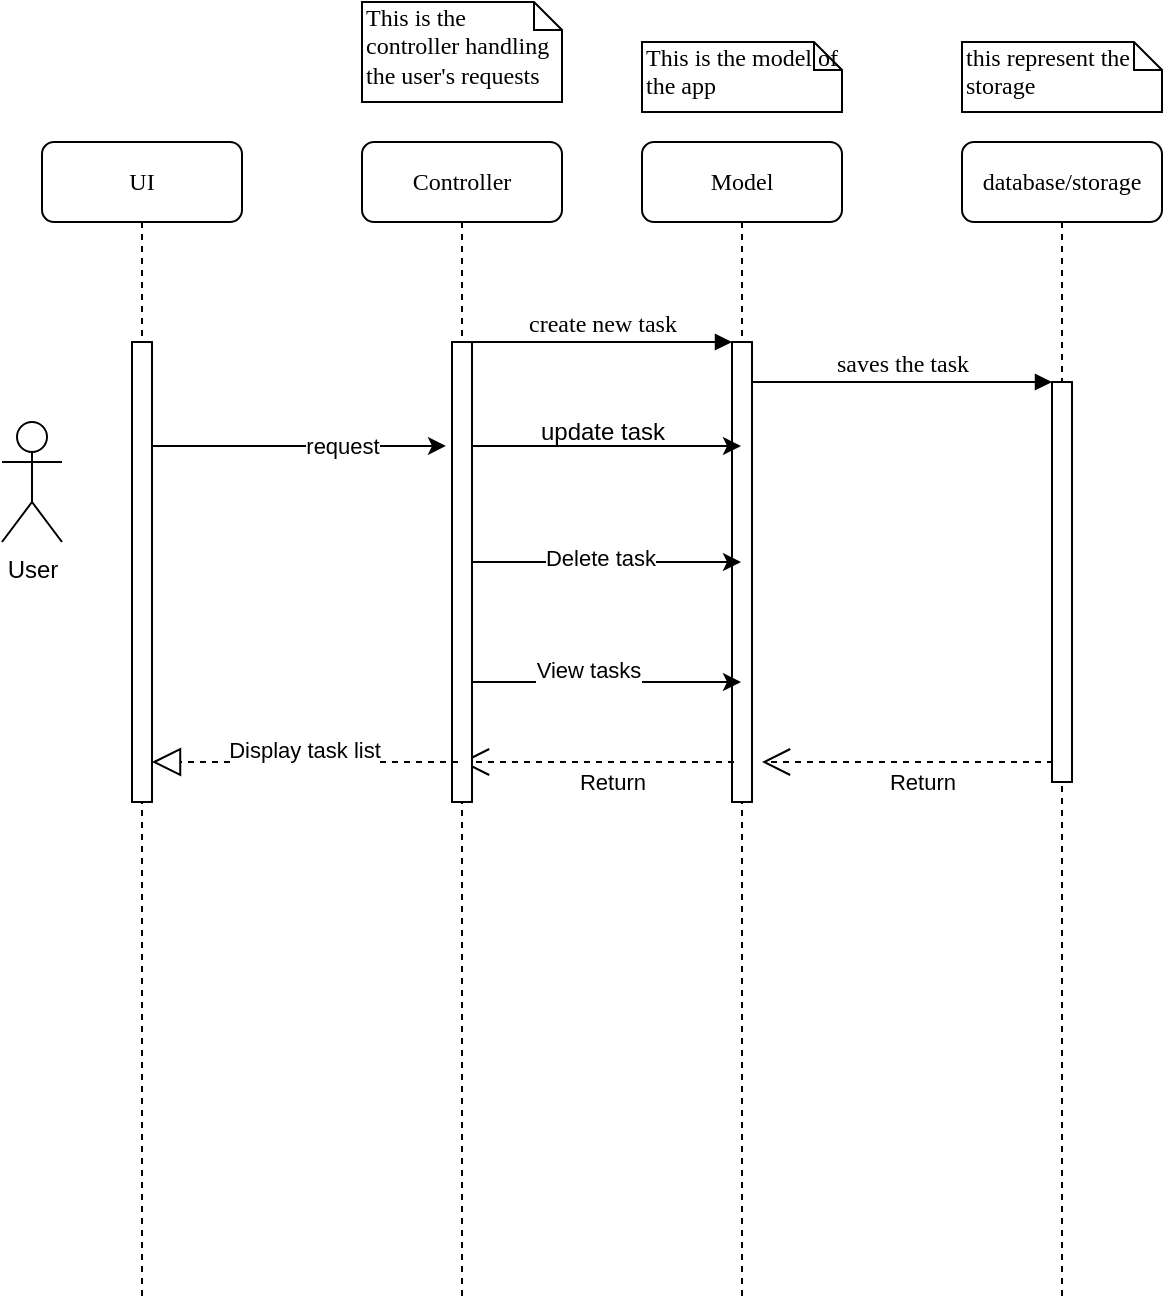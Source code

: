 <mxfile version="26.0.9">
  <diagram name="Page-1" id="13e1069c-82ec-6db2-03f1-153e76fe0fe0">
    <mxGraphModel dx="1114" dy="854" grid="1" gridSize="10" guides="1" tooltips="1" connect="1" arrows="1" fold="1" page="1" pageScale="1" pageWidth="1100" pageHeight="850" background="none" math="0" shadow="0">
      <root>
        <mxCell id="0" />
        <mxCell id="1" parent="0" />
        <mxCell id="7baba1c4bc27f4b0-2" value="Model" style="shape=umlLifeline;perimeter=lifelinePerimeter;whiteSpace=wrap;html=1;container=1;collapsible=0;recursiveResize=0;outlineConnect=0;rounded=1;shadow=0;comic=0;labelBackgroundColor=none;strokeWidth=1;fontFamily=Verdana;fontSize=12;align=center;" parent="1" vertex="1">
          <mxGeometry x="340" y="80" width="100" height="580" as="geometry" />
        </mxCell>
        <mxCell id="7baba1c4bc27f4b0-10" value="" style="html=1;points=[];perimeter=orthogonalPerimeter;rounded=0;shadow=0;comic=0;labelBackgroundColor=none;strokeWidth=1;fontFamily=Verdana;fontSize=12;align=center;" parent="7baba1c4bc27f4b0-2" vertex="1">
          <mxGeometry x="45" y="100" width="10" height="230" as="geometry" />
        </mxCell>
        <mxCell id="1FN-QkUEzXA9W9xXSMqM-22" value="Return" style="endArrow=open;endSize=12;dashed=1;html=1;rounded=0;exitX=0.1;exitY=0.913;exitDx=0;exitDy=0;exitPerimeter=0;" edge="1" parent="7baba1c4bc27f4b0-2" source="7baba1c4bc27f4b0-10">
          <mxGeometry x="-0.1" y="10" width="160" relative="1" as="geometry">
            <mxPoint x="40" y="310" as="sourcePoint" />
            <mxPoint x="-90.5" y="310" as="targetPoint" />
            <mxPoint as="offset" />
          </mxGeometry>
        </mxCell>
        <mxCell id="7baba1c4bc27f4b0-3" value="database/storage" style="shape=umlLifeline;perimeter=lifelinePerimeter;whiteSpace=wrap;html=1;container=1;collapsible=0;recursiveResize=0;outlineConnect=0;rounded=1;shadow=0;comic=0;labelBackgroundColor=none;strokeWidth=1;fontFamily=Verdana;fontSize=12;align=center;" parent="1" vertex="1">
          <mxGeometry x="500" y="80" width="100" height="580" as="geometry" />
        </mxCell>
        <mxCell id="7baba1c4bc27f4b0-13" value="" style="html=1;points=[];perimeter=orthogonalPerimeter;rounded=0;shadow=0;comic=0;labelBackgroundColor=none;strokeWidth=1;fontFamily=Verdana;fontSize=12;align=center;" parent="7baba1c4bc27f4b0-3" vertex="1">
          <mxGeometry x="45" y="120" width="10" height="200" as="geometry" />
        </mxCell>
        <mxCell id="1FN-QkUEzXA9W9xXSMqM-3" value="Return" style="endArrow=open;endSize=12;dashed=1;html=1;rounded=0;" edge="1" parent="7baba1c4bc27f4b0-3">
          <mxGeometry x="-0.1" y="10" width="160" relative="1" as="geometry">
            <mxPoint x="45.5" y="310" as="sourcePoint" />
            <mxPoint x="-100" y="310" as="targetPoint" />
            <mxPoint as="offset" />
          </mxGeometry>
        </mxCell>
        <mxCell id="7baba1c4bc27f4b0-8" value="Controller" style="shape=umlLifeline;perimeter=lifelinePerimeter;whiteSpace=wrap;html=1;container=1;collapsible=0;recursiveResize=0;outlineConnect=0;rounded=1;shadow=0;comic=0;labelBackgroundColor=none;strokeWidth=1;fontFamily=Verdana;fontSize=12;align=center;" parent="1" vertex="1">
          <mxGeometry x="200" y="80" width="100" height="580" as="geometry" />
        </mxCell>
        <mxCell id="7baba1c4bc27f4b0-9" value="" style="html=1;points=[];perimeter=orthogonalPerimeter;rounded=0;shadow=0;comic=0;labelBackgroundColor=none;strokeWidth=1;fontFamily=Verdana;fontSize=12;align=center;" parent="7baba1c4bc27f4b0-8" vertex="1">
          <mxGeometry x="45" y="100" width="10" height="230" as="geometry" />
        </mxCell>
        <mxCell id="1FN-QkUEzXA9W9xXSMqM-5" value="" style="endArrow=classic;html=1;rounded=0;" edge="1" parent="7baba1c4bc27f4b0-8">
          <mxGeometry width="50" height="50" relative="1" as="geometry">
            <mxPoint x="55" y="152" as="sourcePoint" />
            <mxPoint x="189.5" y="152" as="targetPoint" />
          </mxGeometry>
        </mxCell>
        <mxCell id="1FN-QkUEzXA9W9xXSMqM-7" value="" style="endArrow=classic;html=1;rounded=0;" edge="1" parent="7baba1c4bc27f4b0-8">
          <mxGeometry width="50" height="50" relative="1" as="geometry">
            <mxPoint x="55" y="210" as="sourcePoint" />
            <mxPoint x="189.5" y="210" as="targetPoint" />
          </mxGeometry>
        </mxCell>
        <mxCell id="1FN-QkUEzXA9W9xXSMqM-8" value="Delete task" style="edgeLabel;html=1;align=center;verticalAlign=middle;resizable=0;points=[];" vertex="1" connectable="0" parent="1FN-QkUEzXA9W9xXSMqM-7">
          <mxGeometry x="-0.048" y="2" relative="1" as="geometry">
            <mxPoint as="offset" />
          </mxGeometry>
        </mxCell>
        <mxCell id="1FN-QkUEzXA9W9xXSMqM-11" value="" style="endArrow=classic;html=1;rounded=0;" edge="1" parent="7baba1c4bc27f4b0-8" target="7baba1c4bc27f4b0-2">
          <mxGeometry width="50" height="50" relative="1" as="geometry">
            <mxPoint x="55" y="270" as="sourcePoint" />
            <mxPoint x="105" y="220" as="targetPoint" />
          </mxGeometry>
        </mxCell>
        <mxCell id="1FN-QkUEzXA9W9xXSMqM-12" value="View tasks" style="edgeLabel;html=1;align=center;verticalAlign=middle;resizable=0;points=[];" vertex="1" connectable="0" parent="1FN-QkUEzXA9W9xXSMqM-11">
          <mxGeometry x="-0.138" y="6" relative="1" as="geometry">
            <mxPoint as="offset" />
          </mxGeometry>
        </mxCell>
        <mxCell id="7baba1c4bc27f4b0-11" value="create new task" style="html=1;verticalAlign=bottom;endArrow=block;entryX=0;entryY=0;labelBackgroundColor=none;fontFamily=Verdana;fontSize=12;edgeStyle=elbowEdgeStyle;elbow=vertical;" parent="1" source="7baba1c4bc27f4b0-9" target="7baba1c4bc27f4b0-10" edge="1">
          <mxGeometry relative="1" as="geometry">
            <mxPoint x="320" y="190" as="sourcePoint" />
          </mxGeometry>
        </mxCell>
        <mxCell id="7baba1c4bc27f4b0-14" value="saves the task" style="html=1;verticalAlign=bottom;endArrow=block;entryX=0;entryY=0;labelBackgroundColor=none;fontFamily=Verdana;fontSize=12;edgeStyle=elbowEdgeStyle;elbow=vertical;" parent="1" source="7baba1c4bc27f4b0-10" target="7baba1c4bc27f4b0-13" edge="1">
          <mxGeometry relative="1" as="geometry">
            <mxPoint x="470" y="200" as="sourcePoint" />
          </mxGeometry>
        </mxCell>
        <mxCell id="7baba1c4bc27f4b0-40" value="This is the controller handling the user&#39;s requests" style="shape=note;whiteSpace=wrap;html=1;size=14;verticalAlign=top;align=left;spacingTop=-6;rounded=0;shadow=0;comic=0;labelBackgroundColor=none;strokeWidth=1;fontFamily=Verdana;fontSize=12" parent="1" vertex="1">
          <mxGeometry x="200" y="10" width="100" height="50" as="geometry" />
        </mxCell>
        <mxCell id="7baba1c4bc27f4b0-41" value="This is the model of the app" style="shape=note;whiteSpace=wrap;html=1;size=14;verticalAlign=top;align=left;spacingTop=-6;rounded=0;shadow=0;comic=0;labelBackgroundColor=none;strokeWidth=1;fontFamily=Verdana;fontSize=12" parent="1" vertex="1">
          <mxGeometry x="340" y="30" width="100" height="35" as="geometry" />
        </mxCell>
        <mxCell id="7baba1c4bc27f4b0-42" value="this represent the storage" style="shape=note;whiteSpace=wrap;html=1;size=14;verticalAlign=top;align=left;spacingTop=-6;rounded=0;shadow=0;comic=0;labelBackgroundColor=none;strokeWidth=1;fontFamily=Verdana;fontSize=12" parent="1" vertex="1">
          <mxGeometry x="500" y="30" width="100" height="35" as="geometry" />
        </mxCell>
        <mxCell id="1FN-QkUEzXA9W9xXSMqM-2" value="User" style="shape=umlActor;verticalLabelPosition=bottom;verticalAlign=top;html=1;outlineConnect=0;" vertex="1" parent="1">
          <mxGeometry x="20" y="220" width="30" height="60" as="geometry" />
        </mxCell>
        <mxCell id="1FN-QkUEzXA9W9xXSMqM-6" value="update task" style="text;html=1;align=center;verticalAlign=middle;resizable=0;points=[];autosize=1;strokeColor=none;fillColor=none;" vertex="1" parent="1">
          <mxGeometry x="275" y="210" width="90" height="30" as="geometry" />
        </mxCell>
        <mxCell id="1FN-QkUEzXA9W9xXSMqM-14" value="UI" style="shape=umlLifeline;perimeter=lifelinePerimeter;whiteSpace=wrap;html=1;container=1;collapsible=0;recursiveResize=0;outlineConnect=0;rounded=1;shadow=0;comic=0;labelBackgroundColor=none;strokeWidth=1;fontFamily=Verdana;fontSize=12;align=center;" vertex="1" parent="1">
          <mxGeometry x="40" y="80" width="100" height="580" as="geometry" />
        </mxCell>
        <mxCell id="1FN-QkUEzXA9W9xXSMqM-15" value="" style="html=1;points=[];perimeter=orthogonalPerimeter;rounded=0;shadow=0;comic=0;labelBackgroundColor=none;strokeWidth=1;fontFamily=Verdana;fontSize=12;align=center;" vertex="1" parent="1FN-QkUEzXA9W9xXSMqM-14">
          <mxGeometry x="45" y="100" width="10" height="230" as="geometry" />
        </mxCell>
        <mxCell id="1FN-QkUEzXA9W9xXSMqM-16" value="" style="endArrow=classic;html=1;rounded=0;entryX=-0.3;entryY=0.226;entryDx=0;entryDy=0;entryPerimeter=0;" edge="1" parent="1FN-QkUEzXA9W9xXSMqM-14" target="7baba1c4bc27f4b0-9">
          <mxGeometry width="50" height="50" relative="1" as="geometry">
            <mxPoint x="55" y="152" as="sourcePoint" />
            <mxPoint x="189.5" y="152" as="targetPoint" />
          </mxGeometry>
        </mxCell>
        <mxCell id="1FN-QkUEzXA9W9xXSMqM-21" value="request" style="edgeLabel;html=1;align=center;verticalAlign=middle;resizable=0;points=[];" vertex="1" connectable="0" parent="1FN-QkUEzXA9W9xXSMqM-16">
          <mxGeometry x="0.287" relative="1" as="geometry">
            <mxPoint as="offset" />
          </mxGeometry>
        </mxCell>
        <mxCell id="1FN-QkUEzXA9W9xXSMqM-9" value="" style="endArrow=block;dashed=1;endFill=0;endSize=12;html=1;rounded=0;exitX=0.3;exitY=0.913;exitDx=0;exitDy=0;exitPerimeter=0;" edge="1" parent="1FN-QkUEzXA9W9xXSMqM-14" source="7baba1c4bc27f4b0-9">
          <mxGeometry width="160" relative="1" as="geometry">
            <mxPoint x="140" y="310" as="sourcePoint" />
            <mxPoint x="55" y="310" as="targetPoint" />
          </mxGeometry>
        </mxCell>
        <mxCell id="1FN-QkUEzXA9W9xXSMqM-10" value="Display task list" style="edgeLabel;html=1;align=center;verticalAlign=middle;resizable=0;points=[];" vertex="1" connectable="0" parent="1FN-QkUEzXA9W9xXSMqM-9">
          <mxGeometry x="0.004" y="-6" relative="1" as="geometry">
            <mxPoint as="offset" />
          </mxGeometry>
        </mxCell>
      </root>
    </mxGraphModel>
  </diagram>
</mxfile>
